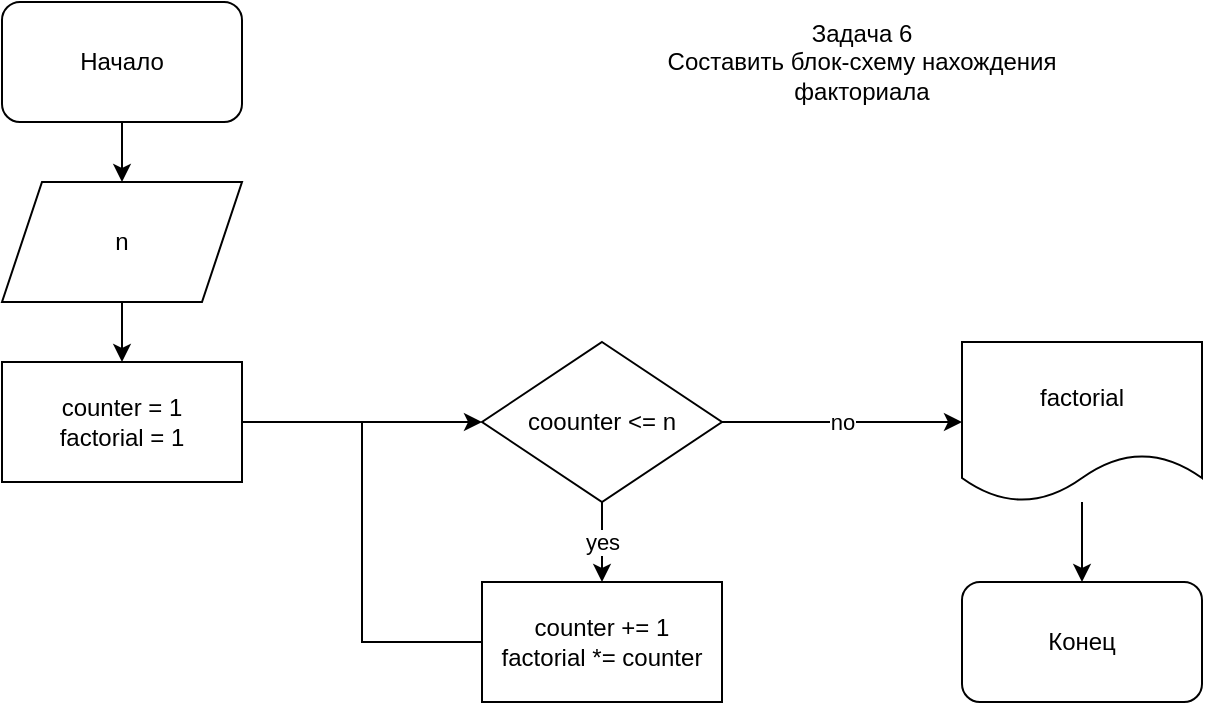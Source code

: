 <mxfile version="22.1.2" type="device">
  <diagram id="C5RBs43oDa-KdzZeNtuy" name="Page-1">
    <mxGraphModel dx="1434" dy="954" grid="1" gridSize="10" guides="1" tooltips="1" connect="1" arrows="1" fold="1" page="1" pageScale="1" pageWidth="827" pageHeight="1169" math="0" shadow="0">
      <root>
        <mxCell id="WIyWlLk6GJQsqaUBKTNV-0" />
        <mxCell id="WIyWlLk6GJQsqaUBKTNV-1" parent="WIyWlLk6GJQsqaUBKTNV-0" />
        <mxCell id="jSvBgU3yPs734AjNINLF-8" value="" style="edgeStyle=orthogonalEdgeStyle;rounded=0;orthogonalLoop=1;jettySize=auto;html=1;" parent="WIyWlLk6GJQsqaUBKTNV-1" source="jSvBgU3yPs734AjNINLF-0" target="jSvBgU3yPs734AjNINLF-1" edge="1">
          <mxGeometry relative="1" as="geometry" />
        </mxCell>
        <mxCell id="jSvBgU3yPs734AjNINLF-0" value="Начало" style="rounded=1;whiteSpace=wrap;html=1;" parent="WIyWlLk6GJQsqaUBKTNV-1" vertex="1">
          <mxGeometry x="60" y="30" width="120" height="60" as="geometry" />
        </mxCell>
        <mxCell id="jSvBgU3yPs734AjNINLF-9" value="" style="edgeStyle=orthogonalEdgeStyle;rounded=0;orthogonalLoop=1;jettySize=auto;html=1;" parent="WIyWlLk6GJQsqaUBKTNV-1" source="jSvBgU3yPs734AjNINLF-1" target="jSvBgU3yPs734AjNINLF-2" edge="1">
          <mxGeometry relative="1" as="geometry" />
        </mxCell>
        <mxCell id="jSvBgU3yPs734AjNINLF-1" value="n" style="shape=parallelogram;perimeter=parallelogramPerimeter;whiteSpace=wrap;html=1;fixedSize=1;" parent="WIyWlLk6GJQsqaUBKTNV-1" vertex="1">
          <mxGeometry x="60" y="120" width="120" height="60" as="geometry" />
        </mxCell>
        <mxCell id="jSvBgU3yPs734AjNINLF-2" value="counter = 1&lt;br&gt;factorial = 1" style="rounded=0;whiteSpace=wrap;html=1;" parent="WIyWlLk6GJQsqaUBKTNV-1" vertex="1">
          <mxGeometry x="60" y="210" width="120" height="60" as="geometry" />
        </mxCell>
        <mxCell id="jSvBgU3yPs734AjNINLF-11" value="yes" style="edgeStyle=orthogonalEdgeStyle;rounded=0;orthogonalLoop=1;jettySize=auto;html=1;" parent="WIyWlLk6GJQsqaUBKTNV-1" source="jSvBgU3yPs734AjNINLF-3" target="jSvBgU3yPs734AjNINLF-4" edge="1">
          <mxGeometry relative="1" as="geometry" />
        </mxCell>
        <mxCell id="jSvBgU3yPs734AjNINLF-3" value="coounter &amp;lt;= n" style="rhombus;whiteSpace=wrap;html=1;" parent="WIyWlLk6GJQsqaUBKTNV-1" vertex="1">
          <mxGeometry x="300" y="200" width="120" height="80" as="geometry" />
        </mxCell>
        <mxCell id="jSvBgU3yPs734AjNINLF-4" value="counter += 1&lt;br&gt;factorial *= counter" style="rounded=0;whiteSpace=wrap;html=1;" parent="WIyWlLk6GJQsqaUBKTNV-1" vertex="1">
          <mxGeometry x="300" y="320" width="120" height="60" as="geometry" />
        </mxCell>
        <mxCell id="jSvBgU3yPs734AjNINLF-14" value="" style="edgeStyle=orthogonalEdgeStyle;rounded=0;orthogonalLoop=1;jettySize=auto;html=1;" parent="WIyWlLk6GJQsqaUBKTNV-1" source="jSvBgU3yPs734AjNINLF-5" target="jSvBgU3yPs734AjNINLF-6" edge="1">
          <mxGeometry relative="1" as="geometry" />
        </mxCell>
        <mxCell id="jSvBgU3yPs734AjNINLF-5" value="factorial" style="shape=document;whiteSpace=wrap;html=1;boundedLbl=1;" parent="WIyWlLk6GJQsqaUBKTNV-1" vertex="1">
          <mxGeometry x="540" y="200" width="120" height="80" as="geometry" />
        </mxCell>
        <mxCell id="jSvBgU3yPs734AjNINLF-6" value="Конец" style="rounded=1;whiteSpace=wrap;html=1;" parent="WIyWlLk6GJQsqaUBKTNV-1" vertex="1">
          <mxGeometry x="540" y="320" width="120" height="60" as="geometry" />
        </mxCell>
        <mxCell id="jSvBgU3yPs734AjNINLF-7" value="Задача 6&lt;br&gt;Составить блок-схему нахождения факториала" style="text;html=1;strokeColor=none;fillColor=none;align=center;verticalAlign=middle;whiteSpace=wrap;rounded=0;" parent="WIyWlLk6GJQsqaUBKTNV-1" vertex="1">
          <mxGeometry x="360" y="40" width="260" height="40" as="geometry" />
        </mxCell>
        <mxCell id="jSvBgU3yPs734AjNINLF-10" value="" style="endArrow=classic;html=1;rounded=0;exitX=1;exitY=0.5;exitDx=0;exitDy=0;entryX=0;entryY=0.5;entryDx=0;entryDy=0;" parent="WIyWlLk6GJQsqaUBKTNV-1" source="jSvBgU3yPs734AjNINLF-2" target="jSvBgU3yPs734AjNINLF-3" edge="1">
          <mxGeometry width="50" height="50" relative="1" as="geometry">
            <mxPoint x="560" y="500" as="sourcePoint" />
            <mxPoint x="600" y="460" as="targetPoint" />
          </mxGeometry>
        </mxCell>
        <mxCell id="jSvBgU3yPs734AjNINLF-12" value="" style="endArrow=none;html=1;rounded=0;exitX=0;exitY=0.5;exitDx=0;exitDy=0;" parent="WIyWlLk6GJQsqaUBKTNV-1" source="jSvBgU3yPs734AjNINLF-4" edge="1">
          <mxGeometry width="50" height="50" relative="1" as="geometry">
            <mxPoint x="390" y="560" as="sourcePoint" />
            <mxPoint x="240" y="240" as="targetPoint" />
            <Array as="points">
              <mxPoint x="240" y="350" />
            </Array>
          </mxGeometry>
        </mxCell>
        <mxCell id="jSvBgU3yPs734AjNINLF-13" value="no" style="endArrow=classic;html=1;rounded=0;entryX=0;entryY=0.5;entryDx=0;entryDy=0;exitX=1;exitY=0.5;exitDx=0;exitDy=0;" parent="WIyWlLk6GJQsqaUBKTNV-1" source="jSvBgU3yPs734AjNINLF-3" target="jSvBgU3yPs734AjNINLF-5" edge="1">
          <mxGeometry width="50" height="50" relative="1" as="geometry">
            <mxPoint x="440" y="265" as="sourcePoint" />
            <mxPoint x="490" y="215" as="targetPoint" />
          </mxGeometry>
        </mxCell>
      </root>
    </mxGraphModel>
  </diagram>
</mxfile>
